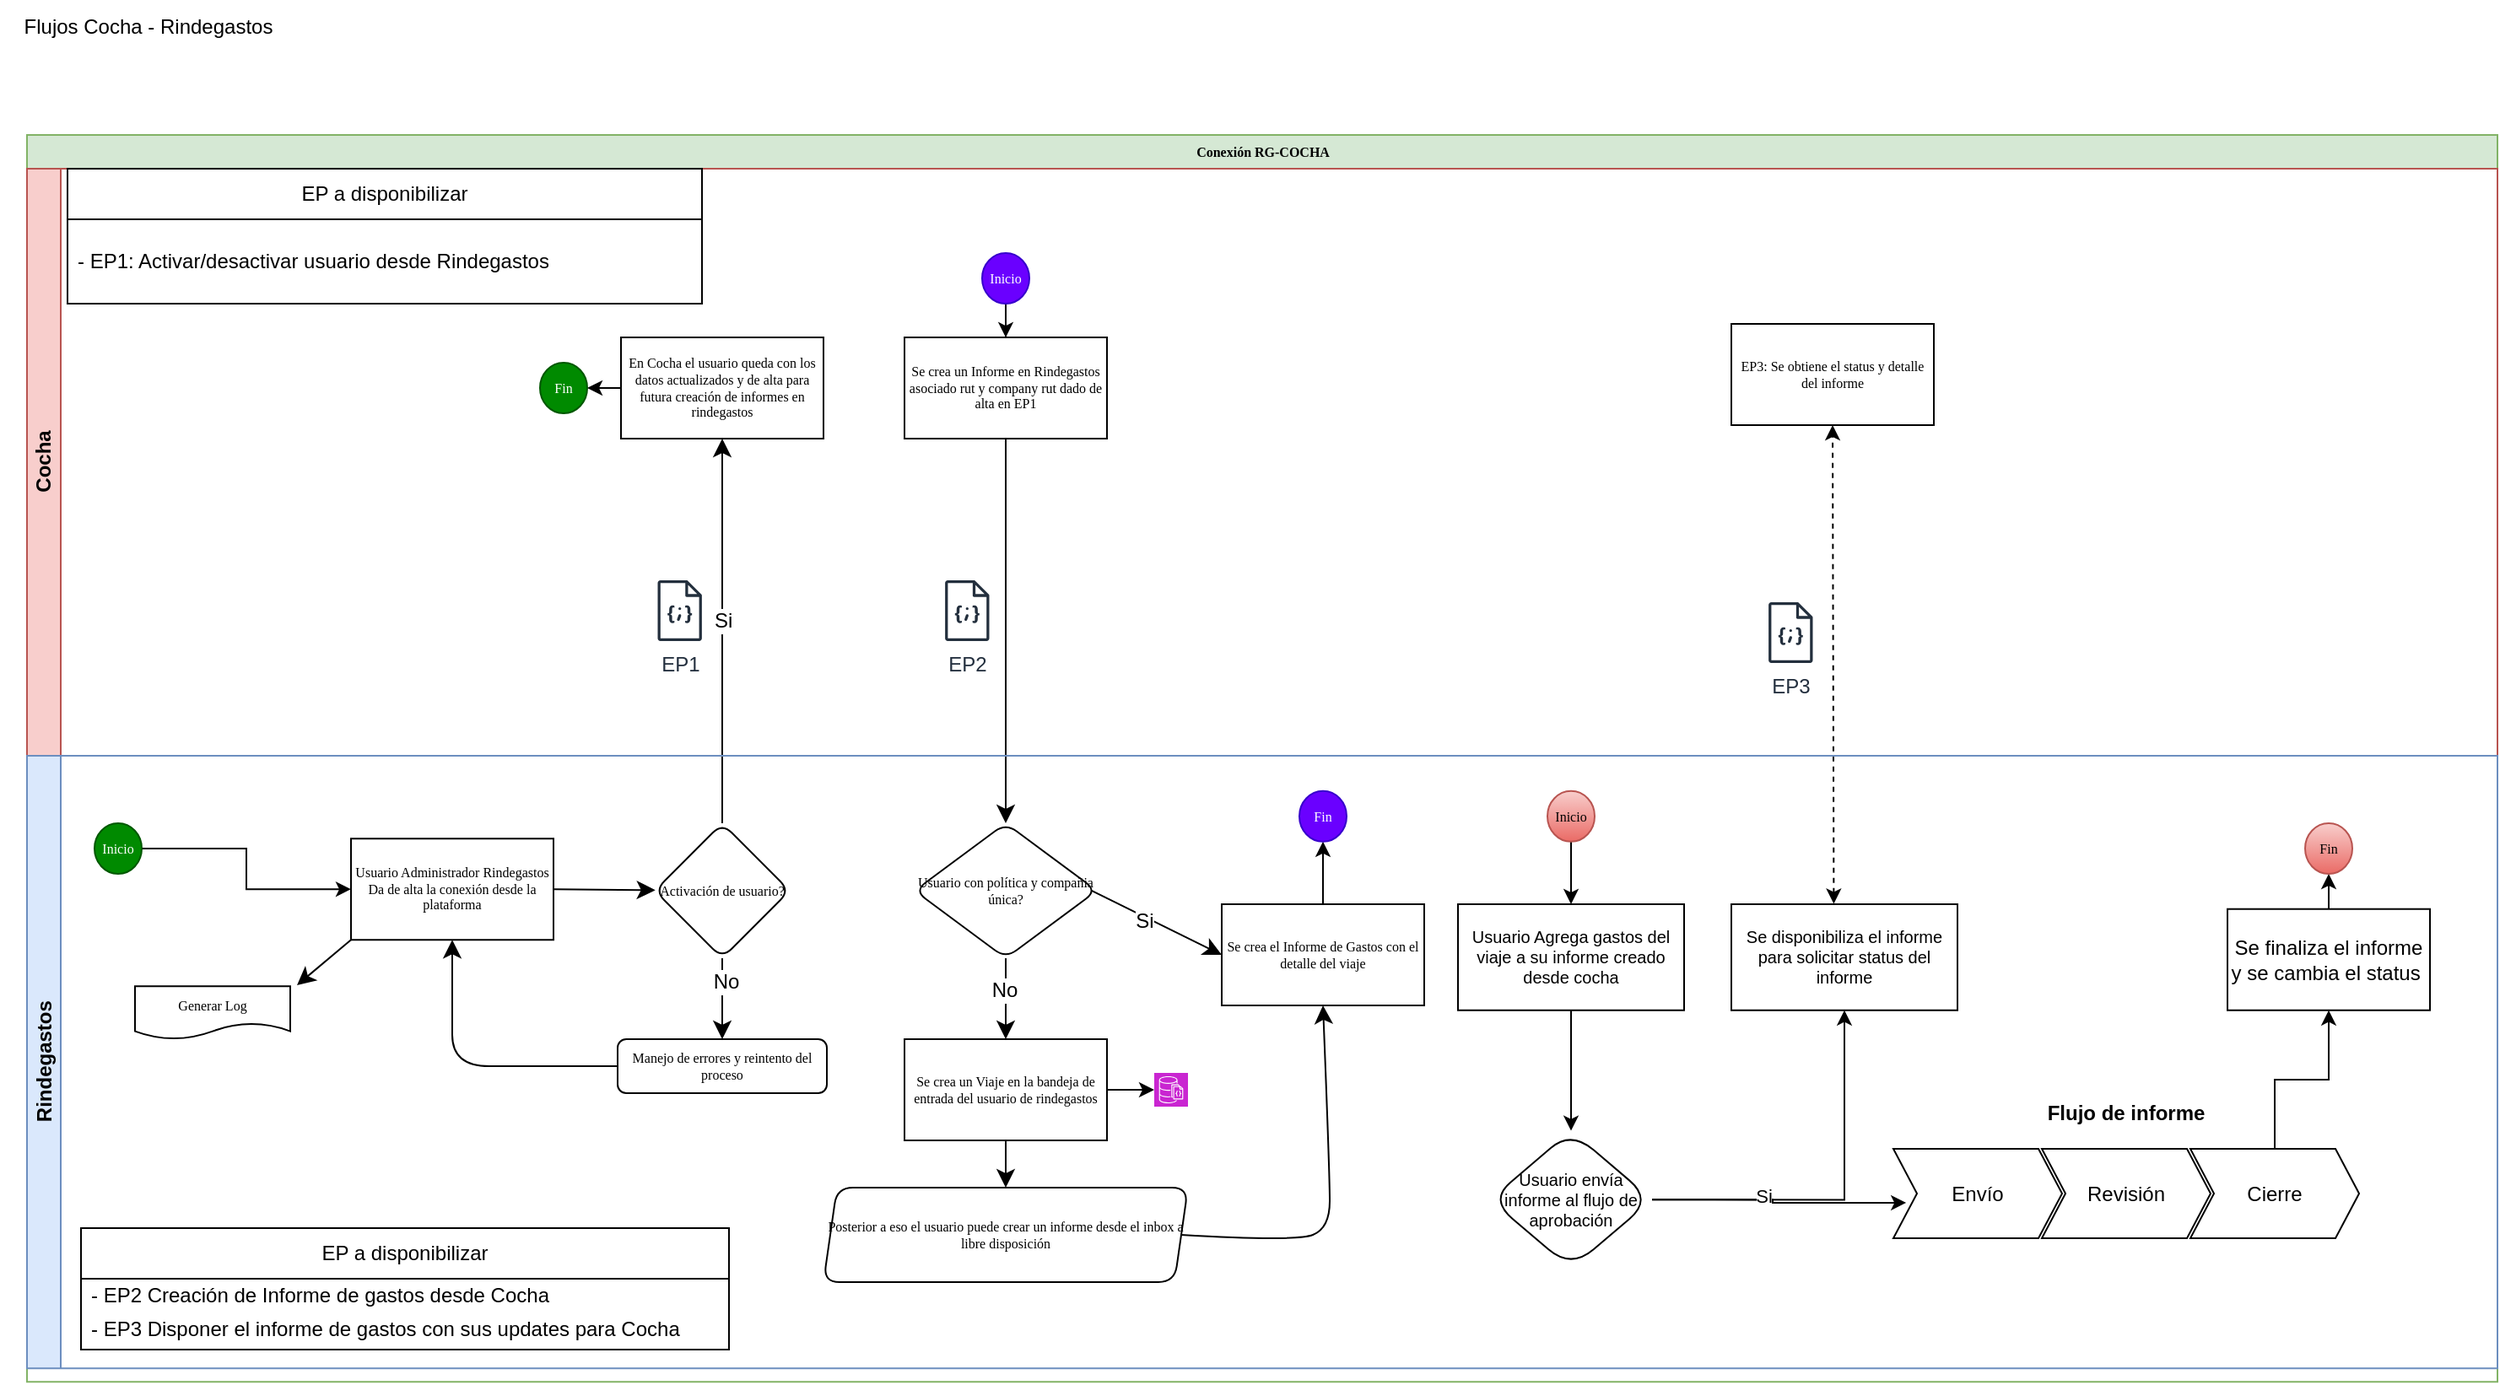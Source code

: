 <mxfile version="24.4.9" type="github">
  <diagram name="Page-1" id="c7488fd3-1785-93aa-aadb-54a6760d102a">
    <mxGraphModel dx="1478" dy="792" grid="1" gridSize="8" guides="1" tooltips="1" connect="1" arrows="1" fold="1" page="1" pageScale="1" pageWidth="1100" pageHeight="850" background="none" math="0" shadow="0">
      <root>
        <mxCell id="0" />
        <mxCell id="1" parent="0" />
        <mxCell id="2b4e8129b02d487f-1" value="Conexión RG-COCHA" style="swimlane;html=1;childLayout=stackLayout;horizontal=1;startSize=20;horizontalStack=0;rounded=0;shadow=0;labelBackgroundColor=none;strokeWidth=1;fontFamily=Verdana;fontSize=8;align=center;fillColor=#d5e8d4;strokeColor=#82b366;" parent="1" vertex="1">
          <mxGeometry x="80" y="112" width="1464" height="739.15" as="geometry">
            <mxRectangle x="80" y="112" width="100" height="20" as="alternateBounds" />
          </mxGeometry>
        </mxCell>
        <mxCell id="0bKL7lzvlcCsgMvsiAlR-57" value="" style="edgeStyle=none;curved=1;rounded=0;orthogonalLoop=1;jettySize=auto;html=1;fontSize=12;startSize=8;endSize=8;" parent="2b4e8129b02d487f-1" source="0bKL7lzvlcCsgMvsiAlR-47" target="0bKL7lzvlcCsgMvsiAlR-56" edge="1">
          <mxGeometry relative="1" as="geometry" />
        </mxCell>
        <mxCell id="0bKL7lzvlcCsgMvsiAlR-58" value="Si&amp;nbsp;" style="edgeLabel;html=1;align=center;verticalAlign=middle;resizable=0;points=[];fontSize=12;" parent="0bKL7lzvlcCsgMvsiAlR-57" vertex="1" connectable="0">
          <mxGeometry x="0.052" y="-2" relative="1" as="geometry">
            <mxPoint as="offset" />
          </mxGeometry>
        </mxCell>
        <mxCell id="0bKL7lzvlcCsgMvsiAlR-82" value="" style="edgeStyle=none;curved=1;rounded=0;orthogonalLoop=1;jettySize=auto;html=1;fontSize=12;startSize=8;endSize=8;entryX=0.5;entryY=0;entryDx=0;entryDy=0;" parent="2b4e8129b02d487f-1" source="0bKL7lzvlcCsgMvsiAlR-78" target="0bKL7lzvlcCsgMvsiAlR-83" edge="1">
          <mxGeometry relative="1" as="geometry">
            <mxPoint x="580" y="409.135" as="targetPoint" />
          </mxGeometry>
        </mxCell>
        <mxCell id="2b4e8129b02d487f-3" value="Cocha" style="swimlane;html=1;startSize=20;horizontal=0;fillColor=#f8cecc;strokeColor=#b85450;" parent="2b4e8129b02d487f-1" vertex="1">
          <mxGeometry y="20" width="1464" height="348" as="geometry">
            <mxRectangle y="20" width="1952" height="30" as="alternateBounds" />
          </mxGeometry>
        </mxCell>
        <mxCell id="IoKBdog-YVQ9_CF8IZFE-133" style="edgeStyle=orthogonalEdgeStyle;rounded=0;orthogonalLoop=1;jettySize=auto;html=1;exitX=0;exitY=0.5;exitDx=0;exitDy=0;entryX=1;entryY=0.5;entryDx=0;entryDy=0;" edge="1" parent="2b4e8129b02d487f-3" source="0bKL7lzvlcCsgMvsiAlR-56" target="IoKBdog-YVQ9_CF8IZFE-132">
          <mxGeometry relative="1" as="geometry" />
        </mxCell>
        <mxCell id="0bKL7lzvlcCsgMvsiAlR-56" value="En Cocha el usuario queda con los datos actualizados y de alta para futura creación de informes en rindegastos" style="whiteSpace=wrap;html=1;fontSize=8;fontFamily=Verdana;rounded=1;shadow=0;labelBackgroundColor=none;strokeWidth=1;arcSize=0;" parent="2b4e8129b02d487f-3" vertex="1">
          <mxGeometry x="352" y="100.005" width="120" height="60" as="geometry" />
        </mxCell>
        <mxCell id="0bKL7lzvlcCsgMvsiAlR-66" value="EP a disponibilizar" style="swimlane;fontStyle=0;childLayout=stackLayout;horizontal=1;startSize=30;horizontalStack=0;resizeParent=1;resizeParentMax=0;resizeLast=0;collapsible=1;marginBottom=0;whiteSpace=wrap;html=1;" parent="2b4e8129b02d487f-3" vertex="1">
          <mxGeometry x="24" width="376" height="80" as="geometry">
            <mxRectangle x="24" width="136" height="32" as="alternateBounds" />
          </mxGeometry>
        </mxCell>
        <mxCell id="0bKL7lzvlcCsgMvsiAlR-67" value="- EP1: Activar/desactivar usuario desde Rindegastos" style="text;strokeColor=none;fillColor=none;align=left;verticalAlign=middle;spacingLeft=4;spacingRight=4;overflow=hidden;points=[[0,0.5],[1,0.5]];portConstraint=eastwest;rotatable=0;whiteSpace=wrap;html=1;" parent="0bKL7lzvlcCsgMvsiAlR-66" vertex="1">
          <mxGeometry y="30" width="376" height="50" as="geometry" />
        </mxCell>
        <mxCell id="0bKL7lzvlcCsgMvsiAlR-78" value="Se crea un Informe en Rindegastos asociado rut y company rut dado de alta en EP1" style="whiteSpace=wrap;html=1;fontSize=8;fontFamily=Verdana;rounded=1;shadow=0;labelBackgroundColor=none;strokeWidth=1;arcSize=0;" parent="2b4e8129b02d487f-3" vertex="1">
          <mxGeometry x="520" y="100.005" width="120" height="60" as="geometry" />
        </mxCell>
        <mxCell id="0bKL7lzvlcCsgMvsiAlR-151" value="EP3: Se obtiene el status y detalle del informe" style="whiteSpace=wrap;html=1;fontSize=8;fontFamily=Verdana;rounded=1;shadow=0;labelBackgroundColor=none;strokeWidth=1;arcSize=0;" parent="2b4e8129b02d487f-3" vertex="1">
          <mxGeometry x="1010" y="92.0" width="120" height="60" as="geometry" />
        </mxCell>
        <mxCell id="IoKBdog-YVQ9_CF8IZFE-110" style="edgeStyle=orthogonalEdgeStyle;rounded=0;orthogonalLoop=1;jettySize=auto;html=1;entryX=0.5;entryY=0;entryDx=0;entryDy=0;" edge="1" parent="2b4e8129b02d487f-3" source="IoKBdog-YVQ9_CF8IZFE-109" target="0bKL7lzvlcCsgMvsiAlR-78">
          <mxGeometry relative="1" as="geometry" />
        </mxCell>
        <mxCell id="IoKBdog-YVQ9_CF8IZFE-109" value="Inicio" style="ellipse;whiteSpace=wrap;html=1;rounded=0;shadow=0;labelBackgroundColor=none;strokeWidth=1;fontFamily=Verdana;fontSize=8;align=center;fillColor=#6a00ff;fontColor=#ffffff;strokeColor=#3700CC;" vertex="1" parent="2b4e8129b02d487f-3">
          <mxGeometry x="566" y="50" width="28" height="30" as="geometry" />
        </mxCell>
        <mxCell id="IoKBdog-YVQ9_CF8IZFE-114" value="EP1" style="sketch=0;outlineConnect=0;fontColor=#232F3E;gradientColor=none;fillColor=#232F3D;strokeColor=none;dashed=0;verticalLabelPosition=bottom;verticalAlign=top;align=center;html=1;fontSize=12;fontStyle=0;aspect=fixed;pointerEvents=1;shape=mxgraph.aws4.json_script;" vertex="1" parent="2b4e8129b02d487f-3">
          <mxGeometry x="373.69" y="244" width="26.31" height="36" as="geometry" />
        </mxCell>
        <mxCell id="IoKBdog-YVQ9_CF8IZFE-129" value="EP2" style="sketch=0;outlineConnect=0;fontColor=#232F3E;gradientColor=none;fillColor=#232F3D;strokeColor=none;dashed=0;verticalLabelPosition=bottom;verticalAlign=top;align=center;html=1;fontSize=12;fontStyle=0;aspect=fixed;pointerEvents=1;shape=mxgraph.aws4.json_script;" vertex="1" parent="2b4e8129b02d487f-3">
          <mxGeometry x="544" y="244" width="26.31" height="36" as="geometry" />
        </mxCell>
        <mxCell id="IoKBdog-YVQ9_CF8IZFE-132" value="Fin" style="ellipse;whiteSpace=wrap;html=1;rounded=0;shadow=0;labelBackgroundColor=none;strokeWidth=1;fontFamily=Verdana;fontSize=8;align=center;fillColor=#008a00;fontColor=#ffffff;strokeColor=#005700;" vertex="1" parent="2b4e8129b02d487f-3">
          <mxGeometry x="304" y="115" width="28" height="30" as="geometry" />
        </mxCell>
        <mxCell id="IoKBdog-YVQ9_CF8IZFE-150" value="EP3" style="sketch=0;outlineConnect=0;fontColor=#232F3E;gradientColor=none;fillColor=#232F3D;strokeColor=none;dashed=0;verticalLabelPosition=bottom;verticalAlign=top;align=center;html=1;fontSize=12;fontStyle=0;aspect=fixed;pointerEvents=1;shape=mxgraph.aws4.json_script;" vertex="1" parent="2b4e8129b02d487f-3">
          <mxGeometry x="1032" y="257" width="26.31" height="36" as="geometry" />
        </mxCell>
        <mxCell id="IoKBdog-YVQ9_CF8IZFE-154" value="" style="html=1;labelBackgroundColor=#ffffff;startArrow=classic;startFill=1;startSize=6;endArrow=classic;endFill=1;endSize=6;jettySize=auto;orthogonalLoop=1;strokeWidth=1;dashed=1;fontSize=14;rounded=0;entryX=0.5;entryY=1;entryDx=0;entryDy=0;exitX=0.453;exitY=-0.004;exitDx=0;exitDy=0;exitPerimeter=0;" edge="1" parent="2b4e8129b02d487f-1" source="IoKBdog-YVQ9_CF8IZFE-147" target="0bKL7lzvlcCsgMvsiAlR-151">
          <mxGeometry width="60" height="60" relative="1" as="geometry">
            <mxPoint x="928" y="276" as="sourcePoint" />
            <mxPoint x="988" y="216" as="targetPoint" />
          </mxGeometry>
        </mxCell>
        <mxCell id="2b4e8129b02d487f-2" value="Rindegastos" style="swimlane;html=1;startSize=20;horizontal=0;fillColor=#dae8fc;strokeColor=#6c8ebf;" parent="2b4e8129b02d487f-1" vertex="1">
          <mxGeometry y="368" width="1464" height="363.16" as="geometry">
            <mxRectangle y="288" width="816" height="30" as="alternateBounds" />
          </mxGeometry>
        </mxCell>
        <mxCell id="0bKL7lzvlcCsgMvsiAlR-36" value="" style="edgeStyle=none;curved=1;rounded=0;orthogonalLoop=1;jettySize=auto;html=1;fontSize=12;startSize=8;endSize=8;exitX=0;exitY=1;exitDx=0;exitDy=0;" parent="2b4e8129b02d487f-2" source="IoKBdog-YVQ9_CF8IZFE-99" edge="1">
          <mxGeometry relative="1" as="geometry">
            <mxPoint x="160" y="135.99" as="targetPoint" />
          </mxGeometry>
        </mxCell>
        <mxCell id="0bKL7lzvlcCsgMvsiAlR-48" value="" style="edgeStyle=none;curved=1;rounded=0;orthogonalLoop=1;jettySize=auto;html=1;fontSize=12;startSize=8;endSize=8;exitX=1;exitY=0.5;exitDx=0;exitDy=0;" parent="2b4e8129b02d487f-2" source="IoKBdog-YVQ9_CF8IZFE-99" target="0bKL7lzvlcCsgMvsiAlR-47" edge="1">
          <mxGeometry relative="1" as="geometry">
            <mxPoint x="320" y="78.785" as="sourcePoint" />
          </mxGeometry>
        </mxCell>
        <mxCell id="0bKL7lzvlcCsgMvsiAlR-35" value="Generar Log" style="shape=document;whiteSpace=wrap;html=1;boundedLbl=1;fontSize=8;fontFamily=Verdana;rounded=1;shadow=0;labelBackgroundColor=none;strokeWidth=1;" parent="2b4e8129b02d487f-2" vertex="1">
          <mxGeometry x="64" y="136.62" width="92" height="31.38" as="geometry" />
        </mxCell>
        <mxCell id="0bKL7lzvlcCsgMvsiAlR-50" value="" style="edgeStyle=none;curved=1;rounded=0;orthogonalLoop=1;jettySize=auto;html=1;fontSize=12;startSize=8;endSize=8;entryX=0.5;entryY=0;entryDx=0;entryDy=0;" parent="2b4e8129b02d487f-2" source="0bKL7lzvlcCsgMvsiAlR-47" target="0bKL7lzvlcCsgMvsiAlR-49" edge="1">
          <mxGeometry relative="1" as="geometry">
            <mxPoint x="412" y="162.88" as="targetPoint" />
          </mxGeometry>
        </mxCell>
        <mxCell id="0bKL7lzvlcCsgMvsiAlR-55" value="No" style="edgeLabel;html=1;align=center;verticalAlign=middle;resizable=0;points=[];fontSize=12;" parent="0bKL7lzvlcCsgMvsiAlR-50" vertex="1" connectable="0">
          <mxGeometry x="-0.444" y="2" relative="1" as="geometry">
            <mxPoint as="offset" />
          </mxGeometry>
        </mxCell>
        <mxCell id="0bKL7lzvlcCsgMvsiAlR-47" value="Activación de usuario?" style="rhombus;whiteSpace=wrap;html=1;fontSize=8;fontFamily=Verdana;rounded=1;shadow=0;labelBackgroundColor=none;strokeWidth=1;arcSize=16;" parent="2b4e8129b02d487f-2" vertex="1">
          <mxGeometry x="372" y="40.005" width="80" height="80" as="geometry" />
        </mxCell>
        <mxCell id="0bKL7lzvlcCsgMvsiAlR-53" style="edgeStyle=none;curved=1;rounded=0;orthogonalLoop=1;jettySize=auto;html=1;exitX=0;exitY=0.5;exitDx=0;exitDy=0;entryX=0.5;entryY=1;entryDx=0;entryDy=0;fontSize=12;startSize=8;endSize=8;" parent="2b4e8129b02d487f-2" source="0bKL7lzvlcCsgMvsiAlR-49" target="IoKBdog-YVQ9_CF8IZFE-99" edge="1">
          <mxGeometry relative="1" as="geometry">
            <mxPoint x="350" y="178.88" as="sourcePoint" />
            <Array as="points">
              <mxPoint x="296" y="184" />
              <mxPoint x="252" y="184" />
              <mxPoint x="252" y="146.88" />
              <mxPoint x="252" y="114.88" />
            </Array>
            <mxPoint x="320" y="107.38" as="targetPoint" />
          </mxGeometry>
        </mxCell>
        <mxCell id="0bKL7lzvlcCsgMvsiAlR-49" value="Manejo de errores y reintento del proceso" style="whiteSpace=wrap;html=1;fontSize=8;fontFamily=Verdana;rounded=1;shadow=0;labelBackgroundColor=none;strokeWidth=1;arcSize=16;" parent="2b4e8129b02d487f-2" vertex="1">
          <mxGeometry x="350" y="168" width="124" height="32" as="geometry" />
        </mxCell>
        <mxCell id="0bKL7lzvlcCsgMvsiAlR-52" style="edgeStyle=none;curved=1;rounded=0;orthogonalLoop=1;jettySize=auto;html=1;exitX=0;exitY=1;exitDx=0;exitDy=0;fontSize=12;startSize=8;endSize=8;" parent="2b4e8129b02d487f-2" source="0bKL7lzvlcCsgMvsiAlR-49" target="0bKL7lzvlcCsgMvsiAlR-49" edge="1">
          <mxGeometry relative="1" as="geometry" />
        </mxCell>
        <mxCell id="0bKL7lzvlcCsgMvsiAlR-70" value="EP a disponibilizar" style="swimlane;fontStyle=0;childLayout=stackLayout;horizontal=1;startSize=30;horizontalStack=0;resizeParent=1;resizeParentMax=0;resizeLast=0;collapsible=1;marginBottom=0;whiteSpace=wrap;html=1;" parent="2b4e8129b02d487f-2" vertex="1">
          <mxGeometry x="32" y="280" width="384" height="72" as="geometry">
            <mxRectangle x="32" y="280" width="136" height="32" as="alternateBounds" />
          </mxGeometry>
        </mxCell>
        <mxCell id="0bKL7lzvlcCsgMvsiAlR-71" value="- EP2 Creación de Informe de gastos desde Cocha" style="text;strokeColor=none;fillColor=none;align=left;verticalAlign=middle;spacingLeft=4;spacingRight=4;overflow=hidden;points=[[0,0.5],[1,0.5]];portConstraint=eastwest;rotatable=0;whiteSpace=wrap;html=1;" parent="0bKL7lzvlcCsgMvsiAlR-70" vertex="1">
          <mxGeometry y="30" width="384" height="18" as="geometry" />
        </mxCell>
        <mxCell id="0bKL7lzvlcCsgMvsiAlR-72" value="- EP3 Disponer el informe de gastos con sus updates para Cocha" style="text;strokeColor=none;fillColor=none;align=left;verticalAlign=middle;spacingLeft=4;spacingRight=4;overflow=hidden;points=[[0,0.5],[1,0.5]];portConstraint=eastwest;rotatable=0;whiteSpace=wrap;html=1;" parent="0bKL7lzvlcCsgMvsiAlR-70" vertex="1">
          <mxGeometry y="48" width="384" height="24" as="geometry" />
        </mxCell>
        <mxCell id="IoKBdog-YVQ9_CF8IZFE-100" value="" style="edgeStyle=orthogonalEdgeStyle;rounded=0;orthogonalLoop=1;jettySize=auto;html=1;" edge="1" parent="2b4e8129b02d487f-2" source="2b4e8129b02d487f-5" target="IoKBdog-YVQ9_CF8IZFE-99">
          <mxGeometry relative="1" as="geometry" />
        </mxCell>
        <mxCell id="2b4e8129b02d487f-5" value="Inicio" style="ellipse;whiteSpace=wrap;html=1;rounded=0;shadow=0;labelBackgroundColor=none;strokeWidth=1;fontFamily=Verdana;fontSize=8;align=center;fillColor=#008a00;fontColor=#ffffff;strokeColor=#005700;" parent="2b4e8129b02d487f-2" vertex="1">
          <mxGeometry x="40" y="40.0" width="28" height="30" as="geometry" />
        </mxCell>
        <mxCell id="0bKL7lzvlcCsgMvsiAlR-85" value="" style="edgeStyle=none;curved=1;rounded=0;orthogonalLoop=1;jettySize=auto;html=1;fontSize=12;startSize=8;endSize=8;exitX=0.971;exitY=0.499;exitDx=0;exitDy=0;entryX=0;entryY=0.5;entryDx=0;entryDy=0;exitPerimeter=0;" parent="2b4e8129b02d487f-2" source="0bKL7lzvlcCsgMvsiAlR-83" target="0bKL7lzvlcCsgMvsiAlR-84" edge="1">
          <mxGeometry relative="1" as="geometry">
            <Array as="points" />
          </mxGeometry>
        </mxCell>
        <mxCell id="0bKL7lzvlcCsgMvsiAlR-153" value="Si" style="edgeLabel;html=1;align=center;verticalAlign=middle;resizable=0;points=[];fontSize=12;" parent="0bKL7lzvlcCsgMvsiAlR-85" vertex="1" connectable="0">
          <mxGeometry x="-0.177" y="-2" relative="1" as="geometry">
            <mxPoint as="offset" />
          </mxGeometry>
        </mxCell>
        <mxCell id="0bKL7lzvlcCsgMvsiAlR-87" value="" style="edgeStyle=none;curved=1;rounded=0;orthogonalLoop=1;jettySize=auto;html=1;fontSize=12;startSize=8;endSize=8;" parent="2b4e8129b02d487f-2" source="0bKL7lzvlcCsgMvsiAlR-83" target="0bKL7lzvlcCsgMvsiAlR-86" edge="1">
          <mxGeometry relative="1" as="geometry" />
        </mxCell>
        <mxCell id="0bKL7lzvlcCsgMvsiAlR-88" value="No" style="edgeLabel;html=1;align=center;verticalAlign=middle;resizable=0;points=[];fontSize=12;" parent="0bKL7lzvlcCsgMvsiAlR-87" vertex="1" connectable="0">
          <mxGeometry x="-0.202" y="-1" relative="1" as="geometry">
            <mxPoint as="offset" />
          </mxGeometry>
        </mxCell>
        <mxCell id="0bKL7lzvlcCsgMvsiAlR-83" value="Usuario con política y compañia única?" style="rhombus;whiteSpace=wrap;html=1;fontSize=8;fontFamily=Verdana;rounded=1;shadow=0;labelBackgroundColor=none;strokeWidth=1;arcSize=16;" parent="2b4e8129b02d487f-2" vertex="1">
          <mxGeometry x="526" y="40" width="108" height="80" as="geometry" />
        </mxCell>
        <mxCell id="IoKBdog-YVQ9_CF8IZFE-139" style="edgeStyle=orthogonalEdgeStyle;rounded=0;orthogonalLoop=1;jettySize=auto;html=1;entryX=0.5;entryY=1;entryDx=0;entryDy=0;" edge="1" parent="2b4e8129b02d487f-2" source="0bKL7lzvlcCsgMvsiAlR-84" target="IoKBdog-YVQ9_CF8IZFE-138">
          <mxGeometry relative="1" as="geometry" />
        </mxCell>
        <mxCell id="0bKL7lzvlcCsgMvsiAlR-84" value="Se crea el Informe de Gastos con el detalle del viaje" style="whiteSpace=wrap;html=1;fontSize=8;fontFamily=Verdana;rounded=1;shadow=0;labelBackgroundColor=none;strokeWidth=1;arcSize=0;" parent="2b4e8129b02d487f-2" vertex="1">
          <mxGeometry x="708" y="88" width="120" height="60" as="geometry" />
        </mxCell>
        <mxCell id="0bKL7lzvlcCsgMvsiAlR-92" value="" style="edgeStyle=none;curved=1;rounded=0;orthogonalLoop=1;jettySize=auto;html=1;fontSize=12;startSize=8;endSize=8;" parent="2b4e8129b02d487f-2" source="0bKL7lzvlcCsgMvsiAlR-86" target="0bKL7lzvlcCsgMvsiAlR-91" edge="1">
          <mxGeometry relative="1" as="geometry" />
        </mxCell>
        <mxCell id="0bKL7lzvlcCsgMvsiAlR-86" value="Se crea un Viaje en la bandeja de entrada del usuario de rindegastos" style="whiteSpace=wrap;html=1;fontSize=8;fontFamily=Verdana;rounded=1;shadow=0;labelBackgroundColor=none;strokeWidth=1;arcSize=0;" parent="2b4e8129b02d487f-2" vertex="1">
          <mxGeometry x="520" y="168" width="120" height="60" as="geometry" />
        </mxCell>
        <mxCell id="0bKL7lzvlcCsgMvsiAlR-93" style="edgeStyle=none;curved=1;rounded=0;orthogonalLoop=1;jettySize=auto;html=1;exitX=1;exitY=0.5;exitDx=0;exitDy=0;entryX=0.5;entryY=1;entryDx=0;entryDy=0;fontSize=12;startSize=8;endSize=8;" parent="2b4e8129b02d487f-2" source="0bKL7lzvlcCsgMvsiAlR-91" target="0bKL7lzvlcCsgMvsiAlR-84" edge="1">
          <mxGeometry relative="1" as="geometry">
            <Array as="points">
              <mxPoint x="752" y="288" />
              <mxPoint x="772" y="279.99" />
              <mxPoint x="772" y="247.99" />
            </Array>
          </mxGeometry>
        </mxCell>
        <mxCell id="0bKL7lzvlcCsgMvsiAlR-91" value="&lt;div&gt;Posterior a eso el usuario puede crear un informe desde el inbox a libre disposición&lt;/div&gt;" style="shape=parallelogram;perimeter=parallelogramPerimeter;whiteSpace=wrap;html=1;fixedSize=1;fontSize=8;fontFamily=Verdana;rounded=1;shadow=0;labelBackgroundColor=none;strokeWidth=1;arcSize=19;size=8;" parent="2b4e8129b02d487f-2" vertex="1">
          <mxGeometry x="472" y="255.99" width="216" height="56.01" as="geometry" />
        </mxCell>
        <mxCell id="IoKBdog-YVQ9_CF8IZFE-166" value="" style="edgeStyle=orthogonalEdgeStyle;rounded=0;orthogonalLoop=1;jettySize=auto;html=1;" edge="1" parent="2b4e8129b02d487f-2" source="0bKL7lzvlcCsgMvsiAlR-108" target="IoKBdog-YVQ9_CF8IZFE-165">
          <mxGeometry relative="1" as="geometry">
            <mxPoint x="1384" y="256" as="sourcePoint" />
          </mxGeometry>
        </mxCell>
        <mxCell id="0bKL7lzvlcCsgMvsiAlR-105" value="Flujo de informe" style="swimlane;childLayout=stackLayout;horizontal=1;fillColor=none;horizontalStack=1;resizeParent=1;resizeParentMax=0;resizeLast=0;collapsible=0;strokeColor=none;stackBorder=10;stackSpacing=-12;resizable=1;align=center;points=[];whiteSpace=wrap;html=1;" parent="2b4e8129b02d487f-2" vertex="1">
          <mxGeometry x="1096" y="200" width="296" height="96.01" as="geometry" />
        </mxCell>
        <mxCell id="0bKL7lzvlcCsgMvsiAlR-106" value="Envío" style="shape=step;perimeter=stepPerimeter;fixedSize=1;points=[];whiteSpace=wrap;html=1;size=14;" parent="0bKL7lzvlcCsgMvsiAlR-105" vertex="1">
          <mxGeometry x="10" y="33" width="100" height="53.01" as="geometry" />
        </mxCell>
        <mxCell id="0bKL7lzvlcCsgMvsiAlR-107" value="Revisión" style="shape=step;perimeter=stepPerimeter;fixedSize=1;points=[];whiteSpace=wrap;html=1;size=14;" parent="0bKL7lzvlcCsgMvsiAlR-105" vertex="1">
          <mxGeometry x="98" y="33" width="100" height="53.01" as="geometry" />
        </mxCell>
        <mxCell id="0bKL7lzvlcCsgMvsiAlR-108" value="Cierre" style="shape=step;perimeter=stepPerimeter;fixedSize=1;points=[];whiteSpace=wrap;html=1;size=14;" parent="0bKL7lzvlcCsgMvsiAlR-105" vertex="1">
          <mxGeometry x="186" y="33" width="100" height="53.01" as="geometry" />
        </mxCell>
        <mxCell id="0bKL7lzvlcCsgMvsiAlR-115" value="Usuario Agrega gastos del viaje a su informe creado desde cocha" style="whiteSpace=wrap;html=1;rounded=1;arcSize=0;fontSize=10;" parent="2b4e8129b02d487f-2" vertex="1">
          <mxGeometry x="848" y="88" width="134" height="62.87" as="geometry" />
        </mxCell>
        <mxCell id="IoKBdog-YVQ9_CF8IZFE-99" value="Usuario Administrador Rindegastos Da de alta la conexión desde la plataforma" style="whiteSpace=wrap;html=1;fontSize=8;fontFamily=Verdana;rounded=0;shadow=0;labelBackgroundColor=none;strokeWidth=1;" vertex="1" parent="2b4e8129b02d487f-2">
          <mxGeometry x="192" y="49.13" width="120" height="60" as="geometry" />
        </mxCell>
        <mxCell id="IoKBdog-YVQ9_CF8IZFE-134" value="" style="sketch=0;points=[[0,0,0],[0.25,0,0],[0.5,0,0],[0.75,0,0],[1,0,0],[0,1,0],[0.25,1,0],[0.5,1,0],[0.75,1,0],[1,1,0],[0,0.25,0],[0,0.5,0],[0,0.75,0],[1,0.25,0],[1,0.5,0],[1,0.75,0]];outlineConnect=0;fontColor=#232F3E;fillColor=#C925D1;strokeColor=#ffffff;dashed=0;verticalLabelPosition=bottom;verticalAlign=top;align=center;html=1;fontSize=12;fontStyle=0;aspect=fixed;shape=mxgraph.aws4.resourceIcon;resIcon=mxgraph.aws4.documentdb_with_mongodb_compatibility;" vertex="1" parent="2b4e8129b02d487f-2">
          <mxGeometry x="668" y="188" width="20" height="20" as="geometry" />
        </mxCell>
        <mxCell id="IoKBdog-YVQ9_CF8IZFE-135" style="edgeStyle=orthogonalEdgeStyle;rounded=0;orthogonalLoop=1;jettySize=auto;html=1;exitX=1;exitY=0.5;exitDx=0;exitDy=0;entryX=0;entryY=0.5;entryDx=0;entryDy=0;entryPerimeter=0;" edge="1" parent="2b4e8129b02d487f-2" source="0bKL7lzvlcCsgMvsiAlR-86" target="IoKBdog-YVQ9_CF8IZFE-134">
          <mxGeometry relative="1" as="geometry" />
        </mxCell>
        <mxCell id="IoKBdog-YVQ9_CF8IZFE-138" value="Fin" style="ellipse;whiteSpace=wrap;html=1;rounded=0;shadow=0;labelBackgroundColor=none;strokeWidth=1;fontFamily=Verdana;fontSize=8;align=center;fillColor=#6a00ff;fontColor=#ffffff;strokeColor=#3700CC;" vertex="1" parent="2b4e8129b02d487f-2">
          <mxGeometry x="754" y="20.88" width="28" height="30" as="geometry" />
        </mxCell>
        <mxCell id="IoKBdog-YVQ9_CF8IZFE-141" style="edgeStyle=orthogonalEdgeStyle;rounded=0;orthogonalLoop=1;jettySize=auto;html=1;exitX=0.5;exitY=1;exitDx=0;exitDy=0;entryX=0.5;entryY=0;entryDx=0;entryDy=0;" edge="1" parent="2b4e8129b02d487f-2" source="IoKBdog-YVQ9_CF8IZFE-140" target="0bKL7lzvlcCsgMvsiAlR-115">
          <mxGeometry relative="1" as="geometry" />
        </mxCell>
        <mxCell id="IoKBdog-YVQ9_CF8IZFE-140" value="Inicio" style="ellipse;whiteSpace=wrap;html=1;rounded=0;shadow=0;labelBackgroundColor=none;strokeWidth=1;fontFamily=Verdana;fontSize=8;align=center;fillColor=#f8cecc;strokeColor=#b85450;gradientColor=#ea6b66;" vertex="1" parent="2b4e8129b02d487f-2">
          <mxGeometry x="901" y="20.88" width="28" height="30" as="geometry" />
        </mxCell>
        <mxCell id="IoKBdog-YVQ9_CF8IZFE-159" value="" style="edgeStyle=orthogonalEdgeStyle;rounded=0;orthogonalLoop=1;jettySize=auto;html=1;exitX=0.5;exitY=1;exitDx=0;exitDy=0;" edge="1" parent="2b4e8129b02d487f-2" source="0bKL7lzvlcCsgMvsiAlR-115" target="IoKBdog-YVQ9_CF8IZFE-158">
          <mxGeometry relative="1" as="geometry" />
        </mxCell>
        <mxCell id="IoKBdog-YVQ9_CF8IZFE-147" value="Se disponibiliza el informe para solicitar status del informe" style="whiteSpace=wrap;html=1;rounded=1;arcSize=0;fontSize=10;" vertex="1" parent="2b4e8129b02d487f-2">
          <mxGeometry x="1010" y="88" width="134" height="62.87" as="geometry" />
        </mxCell>
        <mxCell id="IoKBdog-YVQ9_CF8IZFE-160" style="edgeStyle=orthogonalEdgeStyle;rounded=0;orthogonalLoop=1;jettySize=auto;html=1;exitX=1;exitY=0.5;exitDx=0;exitDy=0;entryX=0.076;entryY=0.603;entryDx=0;entryDy=0;entryPerimeter=0;" edge="1" parent="2b4e8129b02d487f-2" source="IoKBdog-YVQ9_CF8IZFE-158" target="0bKL7lzvlcCsgMvsiAlR-106">
          <mxGeometry relative="1" as="geometry">
            <mxPoint x="1144" y="263" as="targetPoint" />
          </mxGeometry>
        </mxCell>
        <mxCell id="IoKBdog-YVQ9_CF8IZFE-158" value="Usuario envía informe al flujo de aprobación" style="rhombus;whiteSpace=wrap;html=1;fontSize=10;rounded=1;arcSize=35;" vertex="1" parent="2b4e8129b02d487f-2">
          <mxGeometry x="867" y="222.31" width="96" height="81.69" as="geometry" />
        </mxCell>
        <mxCell id="IoKBdog-YVQ9_CF8IZFE-163" style="edgeStyle=orthogonalEdgeStyle;rounded=0;orthogonalLoop=1;jettySize=auto;html=1;entryX=0.5;entryY=1;entryDx=0;entryDy=0;exitX=1;exitY=0.5;exitDx=0;exitDy=0;" edge="1" parent="2b4e8129b02d487f-2" source="IoKBdog-YVQ9_CF8IZFE-158" target="IoKBdog-YVQ9_CF8IZFE-147">
          <mxGeometry relative="1" as="geometry">
            <mxPoint x="1344" y="271.31" as="targetPoint" />
            <mxPoint x="1096" y="200" as="sourcePoint" />
            <Array as="points">
              <mxPoint x="1077" y="263" />
            </Array>
          </mxGeometry>
        </mxCell>
        <mxCell id="IoKBdog-YVQ9_CF8IZFE-164" value="Si" style="edgeLabel;html=1;align=center;verticalAlign=middle;resizable=0;points=[];" vertex="1" connectable="0" parent="IoKBdog-YVQ9_CF8IZFE-163">
          <mxGeometry x="-0.42" y="2" relative="1" as="geometry">
            <mxPoint as="offset" />
          </mxGeometry>
        </mxCell>
        <mxCell id="IoKBdog-YVQ9_CF8IZFE-168" style="edgeStyle=orthogonalEdgeStyle;rounded=0;orthogonalLoop=1;jettySize=auto;html=1;exitX=0.5;exitY=0;exitDx=0;exitDy=0;entryX=0.5;entryY=1;entryDx=0;entryDy=0;" edge="1" parent="2b4e8129b02d487f-2" source="IoKBdog-YVQ9_CF8IZFE-165" target="IoKBdog-YVQ9_CF8IZFE-167">
          <mxGeometry relative="1" as="geometry" />
        </mxCell>
        <mxCell id="IoKBdog-YVQ9_CF8IZFE-165" value="Se finaliza el informe y se cambia el status&amp;nbsp;" style="rounded=1;whiteSpace=wrap;html=1;arcSize=0;" vertex="1" parent="2b4e8129b02d487f-2">
          <mxGeometry x="1304" y="90.865" width="120" height="60" as="geometry" />
        </mxCell>
        <mxCell id="IoKBdog-YVQ9_CF8IZFE-167" value="Fin" style="ellipse;whiteSpace=wrap;html=1;rounded=0;shadow=0;labelBackgroundColor=none;strokeWidth=1;fontFamily=Verdana;fontSize=8;align=center;fillColor=#f8cecc;strokeColor=#b85450;gradientColor=#ea6b66;" vertex="1" parent="2b4e8129b02d487f-2">
          <mxGeometry x="1350" y="40" width="28" height="30" as="geometry" />
        </mxCell>
        <mxCell id="IoKBdog-YVQ9_CF8IZFE-49" value="Flujos Cocha - Rindegastos" style="text;strokeColor=none;align=center;fillColor=none;html=1;verticalAlign=middle;whiteSpace=wrap;rounded=0;" vertex="1" parent="1">
          <mxGeometry x="64" y="32" width="176" height="32" as="geometry" />
        </mxCell>
      </root>
    </mxGraphModel>
  </diagram>
</mxfile>
